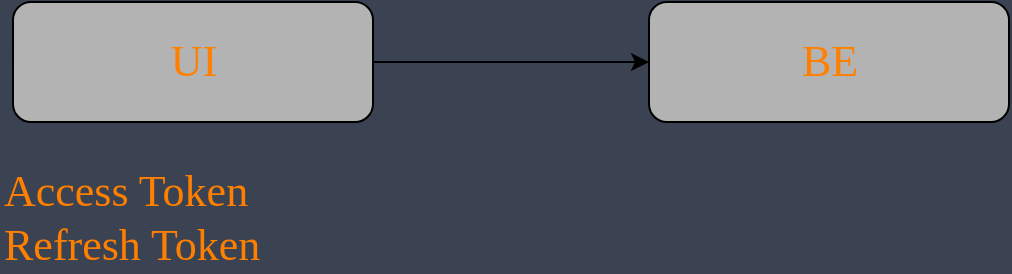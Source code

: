 <mxfile version="15.5.9" pages="3"><diagram id="sh8bH4bCvbNO4AXh0Kaa" name="classic"><mxGraphModel dx="1115" dy="522" grid="0" gridSize="10" guides="1" tooltips="1" connect="1" arrows="1" fold="1" page="1" pageScale="1" pageWidth="850" pageHeight="1100" background="#3B4252" math="0" shadow="0"><root><mxCell id="0"/><mxCell id="1" parent="0"/><mxCell id="036kNuDqbhfOP0_QPj2k-2" style="edgeStyle=orthogonalEdgeStyle;rounded=0;orthogonalLoop=1;jettySize=auto;html=1;fontSize=22;fontColor=#FF8000;" edge="1" parent="1" source="JZ7OCDjBFoYSPW4MEOY6-1" target="036kNuDqbhfOP0_QPj2k-1"><mxGeometry relative="1" as="geometry"/></mxCell><mxCell id="JZ7OCDjBFoYSPW4MEOY6-1" value="UI" style="rounded=1;whiteSpace=wrap;html=1;fontFamily=HaskLig;fontSource=https%3A%2F%2Ffonts.googleapis.com%2Fcss%3Ffamily%3DHaskLig;fontSize=22;fontStyle=0;fillColor=#B3B3B3;fontColor=#FF8000;" parent="1" vertex="1"><mxGeometry x="179.5" y="249" width="180" height="60" as="geometry"/></mxCell><mxCell id="036kNuDqbhfOP0_QPj2k-1" value="BE" style="rounded=1;whiteSpace=wrap;html=1;fontFamily=HaskLig;fontSource=https%3A%2F%2Ffonts.googleapis.com%2Fcss%3Ffamily%3DHaskLig;fontSize=22;fontStyle=0;fillColor=#B3B3B3;fontColor=#FF8000;" vertex="1" parent="1"><mxGeometry x="497.5" y="249" width="180" height="60" as="geometry"/></mxCell><mxCell id="036kNuDqbhfOP0_QPj2k-3" value="&lt;div align=&quot;left&quot;&gt;Access Token&lt;br&gt;Refresh Token&lt;/div&gt;" style="text;html=1;strokeColor=none;fillColor=none;align=left;verticalAlign=middle;whiteSpace=wrap;rounded=0;fontSize=22;fontColor=#FF8000;fontFamily=HaskLig;fontSource=https%3A%2F%2Ffonts.googleapis.com%2Fcss%3Ffamily%3DHaskLig;" vertex="1" parent="1"><mxGeometry x="173" y="330" width="193" height="54" as="geometry"/></mxCell></root></mxGraphModel></diagram><diagram name="bff" id="_YjRc0KNkqjSxvgsfL58"><mxGraphModel dx="1271" dy="521" grid="0" gridSize="10" guides="1" tooltips="1" connect="1" arrows="1" fold="1" page="1" pageScale="1" pageWidth="850" pageHeight="1100" background="#3B4252" math="0" shadow="0"><root><mxCell id="V2G4n1OccNVJLMpR5i5z-0"/><mxCell id="V2G4n1OccNVJLMpR5i5z-1" parent="V2G4n1OccNVJLMpR5i5z-0"/><mxCell id="V2G4n1OccNVJLMpR5i5z-2" style="edgeStyle=orthogonalEdgeStyle;rounded=0;orthogonalLoop=1;jettySize=auto;html=1;fontSize=22;fontColor=#FF8000;" edge="1" parent="V2G4n1OccNVJLMpR5i5z-1" source="V2G4n1OccNVJLMpR5i5z-3" target="V2G4n1OccNVJLMpR5i5z-4"><mxGeometry relative="1" as="geometry"/></mxCell><mxCell id="_e-kTudMmkY8YswhpkdY-0" style="edgeStyle=orthogonalEdgeStyle;rounded=0;orthogonalLoop=1;jettySize=auto;html=1;entryX=0;entryY=0.75;entryDx=0;entryDy=0;fontFamily=HaskLig;fontSource=https%3A%2F%2Ffonts.googleapis.com%2Fcss%3Ffamily%3DHaskLig;fontSize=22;fontColor=#FF8000;exitX=1;exitY=0.75;exitDx=0;exitDy=0;" edge="1" parent="V2G4n1OccNVJLMpR5i5z-1" source="V2G4n1OccNVJLMpR5i5z-3" target="V2G4n1OccNVJLMpR5i5z-4"><mxGeometry relative="1" as="geometry"><Array as="points"/></mxGeometry></mxCell><mxCell id="V2G4n1OccNVJLMpR5i5z-3" value="UI" style="rounded=1;whiteSpace=wrap;html=1;fontFamily=HaskLig;fontSource=https%3A%2F%2Ffonts.googleapis.com%2Fcss%3Ffamily%3DHaskLig;fontSize=22;fontStyle=0;fillColor=#B3B3B3;fontColor=#FF8000;" vertex="1" parent="V2G4n1OccNVJLMpR5i5z-1"><mxGeometry x="37" y="221" width="180" height="60" as="geometry"/></mxCell><mxCell id="Z2NctoJ6C_J-maykT0EI-1" style="edgeStyle=orthogonalEdgeStyle;rounded=0;orthogonalLoop=1;jettySize=auto;html=1;entryX=0;entryY=0.5;entryDx=0;entryDy=0;fontFamily=HaskLig;fontSource=https%3A%2F%2Ffonts.googleapis.com%2Fcss%3Ffamily%3DHaskLig;fontSize=22;fontColor=#FF8000;" edge="1" parent="V2G4n1OccNVJLMpR5i5z-1" source="V2G4n1OccNVJLMpR5i5z-4" target="Z2NctoJ6C_J-maykT0EI-0"><mxGeometry relative="1" as="geometry"/></mxCell><mxCell id="V2G4n1OccNVJLMpR5i5z-4" value="BFF" style="rounded=1;whiteSpace=wrap;html=1;fontFamily=HaskLig;fontSource=https%3A%2F%2Ffonts.googleapis.com%2Fcss%3Ffamily%3DHaskLig;fontSize=22;fontStyle=0;fillColor=#B3B3B3;fontColor=#FF8000;" vertex="1" parent="V2G4n1OccNVJLMpR5i5z-1"><mxGeometry x="355" y="221" width="180" height="60" as="geometry"/></mxCell><mxCell id="V2G4n1OccNVJLMpR5i5z-5" value="token" style="text;html=1;strokeColor=none;fillColor=none;align=left;verticalAlign=middle;whiteSpace=wrap;rounded=0;fontSize=22;fontColor=#FF8000;fontFamily=HaskLig;fontSource=https%3A%2F%2Ffonts.googleapis.com%2Fcss%3Ffamily%3DHaskLig;" vertex="1" parent="V2G4n1OccNVJLMpR5i5z-1"><mxGeometry x="30.5" y="309" width="193" height="22" as="geometry"/></mxCell><mxCell id="Z2NctoJ6C_J-maykT0EI-0" value="BE" style="rounded=1;whiteSpace=wrap;html=1;fontFamily=HaskLig;fontSource=https%3A%2F%2Ffonts.googleapis.com%2Fcss%3Ffamily%3DHaskLig;fontSize=22;fontStyle=0;fillColor=#B3B3B3;fontColor=#FF8000;" vertex="1" parent="V2G4n1OccNVJLMpR5i5z-1"><mxGeometry x="655" y="221" width="180" height="60" as="geometry"/></mxCell><mxCell id="Z2NctoJ6C_J-maykT0EI-2" value="&lt;div align=&quot;left&quot;&gt;token:&lt;br&gt;&amp;nbsp; Access Token&lt;br&gt;&amp;nbsp; Refresh Token&lt;/div&gt;" style="text;html=1;strokeColor=none;fillColor=none;align=left;verticalAlign=middle;whiteSpace=wrap;rounded=0;fontSize=22;fontColor=#FF8000;fontFamily=HaskLig;fontSource=https%3A%2F%2Ffonts.googleapis.com%2Fcss%3Ffamily%3DHaskLig;" vertex="1" parent="V2G4n1OccNVJLMpR5i5z-1"><mxGeometry x="355" y="309" width="234" height="81" as="geometry"/></mxCell><mxCell id="Z2NctoJ6C_J-maykT0EI-4" value="token" style="text;html=1;strokeColor=none;fillColor=none;align=left;verticalAlign=middle;whiteSpace=wrap;rounded=0;fontSize=22;fontColor=#FF8000;fontFamily=HaskLig;fontSource=https%3A%2F%2Ffonts.googleapis.com%2Fcss%3Ffamily%3DHaskLig;" vertex="1" parent="V2G4n1OccNVJLMpR5i5z-1"><mxGeometry x="246" y="219" width="80.5" height="22" as="geometry"/></mxCell><mxCell id="Z2NctoJ6C_J-maykT0EI-5" value="AT" style="text;html=1;strokeColor=none;fillColor=none;align=center;verticalAlign=middle;whiteSpace=wrap;rounded=0;fontSize=22;fontColor=#FF8000;fontFamily=HaskLig;fontSource=https%3A%2F%2Ffonts.googleapis.com%2Fcss%3Ffamily%3DHaskLig;" vertex="1" parent="V2G4n1OccNVJLMpR5i5z-1"><mxGeometry x="555" y="219" width="80.5" height="22" as="geometry"/></mxCell></root></mxGraphModel></diagram><diagram name="API Gw" id="54iwuE8whJRigWzfApRN"><mxGraphModel dx="1271" dy="521" grid="0" gridSize="10" guides="1" tooltips="1" connect="1" arrows="1" fold="1" page="1" pageScale="1" pageWidth="850" pageHeight="1100" background="#3B4252" math="0" shadow="0"><root><mxCell id="-9m4yFnuBZpoHQeQjPl--0"/><mxCell id="-9m4yFnuBZpoHQeQjPl--1" parent="-9m4yFnuBZpoHQeQjPl--0"/><mxCell id="-9m4yFnuBZpoHQeQjPl--2" style="edgeStyle=orthogonalEdgeStyle;rounded=0;orthogonalLoop=1;jettySize=auto;html=1;fontSize=22;fontColor=#FF8000;" edge="1" parent="-9m4yFnuBZpoHQeQjPl--1" source="-9m4yFnuBZpoHQeQjPl--3" target="-9m4yFnuBZpoHQeQjPl--5"><mxGeometry relative="1" as="geometry"/></mxCell><mxCell id="-9m4yFnuBZpoHQeQjPl--3" value="UI" style="rounded=1;whiteSpace=wrap;html=1;fontFamily=HaskLig;fontSource=https%3A%2F%2Ffonts.googleapis.com%2Fcss%3Ffamily%3DHaskLig;fontSize=22;fontStyle=0;fillColor=#B3B3B3;fontColor=#FF8000;" vertex="1" parent="-9m4yFnuBZpoHQeQjPl--1"><mxGeometry x="28" y="145" width="180" height="60" as="geometry"/></mxCell><mxCell id="-9m4yFnuBZpoHQeQjPl--4" style="edgeStyle=orthogonalEdgeStyle;rounded=0;orthogonalLoop=1;jettySize=auto;html=1;entryX=0;entryY=0.5;entryDx=0;entryDy=0;fontFamily=HaskLig;fontSource=https%3A%2F%2Ffonts.googleapis.com%2Fcss%3Ffamily%3DHaskLig;fontSize=22;fontColor=#FF8000;" edge="1" parent="-9m4yFnuBZpoHQeQjPl--1" source="-9m4yFnuBZpoHQeQjPl--5" target="-9m4yFnuBZpoHQeQjPl--7"><mxGeometry relative="1" as="geometry"/></mxCell><mxCell id="-9m4yFnuBZpoHQeQjPl--12" style="edgeStyle=orthogonalEdgeStyle;rounded=0;orthogonalLoop=1;jettySize=auto;html=1;entryX=0.5;entryY=0;entryDx=0;entryDy=0;fontFamily=HaskLig;fontSource=https%3A%2F%2Ffonts.googleapis.com%2Fcss%3Ffamily%3DHaskLig;fontSize=22;fontColor=#FF8000;" edge="1" parent="-9m4yFnuBZpoHQeQjPl--1" source="-9m4yFnuBZpoHQeQjPl--5" target="-9m4yFnuBZpoHQeQjPl--11"><mxGeometry relative="1" as="geometry"/></mxCell><mxCell id="-9m4yFnuBZpoHQeQjPl--5" value="API Gw" style="rounded=1;whiteSpace=wrap;html=1;fontFamily=HaskLig;fontSource=https%3A%2F%2Ffonts.googleapis.com%2Fcss%3Ffamily%3DHaskLig;fontSize=22;fontStyle=0;fillColor=#B3B3B3;fontColor=#FF8000;" vertex="1" parent="-9m4yFnuBZpoHQeQjPl--1"><mxGeometry x="346" y="145" width="180" height="60" as="geometry"/></mxCell><mxCell id="-9m4yFnuBZpoHQeQjPl--6" value="token" style="text;html=1;strokeColor=none;fillColor=none;align=left;verticalAlign=middle;whiteSpace=wrap;rounded=0;fontSize=22;fontColor=#FF8000;fontFamily=HaskLig;fontSource=https%3A%2F%2Ffonts.googleapis.com%2Fcss%3Ffamily%3DHaskLig;" vertex="1" parent="-9m4yFnuBZpoHQeQjPl--1"><mxGeometry x="21.5" y="233" width="193" height="22" as="geometry"/></mxCell><mxCell id="-9m4yFnuBZpoHQeQjPl--7" value="BE" style="rounded=1;whiteSpace=wrap;html=1;fontFamily=HaskLig;fontSource=https%3A%2F%2Ffonts.googleapis.com%2Fcss%3Ffamily%3DHaskLig;fontSize=22;fontStyle=0;fillColor=#B3B3B3;fontColor=#FF8000;" vertex="1" parent="-9m4yFnuBZpoHQeQjPl--1"><mxGeometry x="646" y="145" width="180" height="60" as="geometry"/></mxCell><mxCell id="-9m4yFnuBZpoHQeQjPl--8" value="&lt;div align=&quot;left&quot;&gt;token:&lt;br&gt;&amp;nbsp; Access Token&lt;br&gt;&amp;nbsp; Refresh Token&lt;/div&gt;" style="text;html=1;strokeColor=none;fillColor=none;align=left;verticalAlign=middle;whiteSpace=wrap;rounded=0;fontSize=22;fontColor=#FF8000;fontFamily=HaskLig;fontSource=https%3A%2F%2Ffonts.googleapis.com%2Fcss%3Ffamily%3DHaskLig;" vertex="1" parent="-9m4yFnuBZpoHQeQjPl--1"><mxGeometry x="346" y="452" width="234" height="81" as="geometry"/></mxCell><mxCell id="-9m4yFnuBZpoHQeQjPl--9" value="token" style="text;html=1;strokeColor=none;fillColor=none;align=left;verticalAlign=middle;whiteSpace=wrap;rounded=0;fontSize=22;fontColor=#FF8000;fontFamily=HaskLig;fontSource=https%3A%2F%2Ffonts.googleapis.com%2Fcss%3Ffamily%3DHaskLig;" vertex="1" parent="-9m4yFnuBZpoHQeQjPl--1"><mxGeometry x="237" y="143" width="80.5" height="22" as="geometry"/></mxCell><mxCell id="-9m4yFnuBZpoHQeQjPl--10" value="AT" style="text;html=1;strokeColor=none;fillColor=none;align=center;verticalAlign=middle;whiteSpace=wrap;rounded=0;fontSize=22;fontColor=#FF8000;fontFamily=HaskLig;fontSource=https%3A%2F%2Ffonts.googleapis.com%2Fcss%3Ffamily%3DHaskLig;" vertex="1" parent="-9m4yFnuBZpoHQeQjPl--1"><mxGeometry x="546" y="143" width="80.5" height="22" as="geometry"/></mxCell><mxCell id="-9m4yFnuBZpoHQeQjPl--11" value="BFF" style="rounded=1;whiteSpace=wrap;html=1;fontFamily=HaskLig;fontSource=https%3A%2F%2Ffonts.googleapis.com%2Fcss%3Ffamily%3DHaskLig;fontSize=22;fontStyle=0;fillColor=#B3B3B3;fontColor=#FF8000;" vertex="1" parent="-9m4yFnuBZpoHQeQjPl--1"><mxGeometry x="346" y="360" width="180" height="60" as="geometry"/></mxCell><mxCell id="-9m4yFnuBZpoHQeQjPl--13" value="&amp;nbsp;&amp;nbsp;&amp;nbsp;&amp;nbsp;&amp;nbsp; |&lt;br&gt;token v" style="text;html=1;strokeColor=none;fillColor=none;align=left;verticalAlign=middle;whiteSpace=wrap;rounded=0;fontSize=22;fontColor=#FF8000;fontFamily=HaskLig;fontSource=https%3A%2F%2Ffonts.googleapis.com%2Fcss%3Ffamily%3DHaskLig;" vertex="1" parent="-9m4yFnuBZpoHQeQjPl--1"><mxGeometry x="321" y="272" width="101.5" height="22" as="geometry"/></mxCell><mxCell id="-9m4yFnuBZpoHQeQjPl--14" value="^ AT&lt;br&gt;|" style="text;html=1;strokeColor=none;fillColor=none;align=left;verticalAlign=middle;whiteSpace=wrap;rounded=0;fontSize=22;fontColor=#FF8000;fontFamily=HaskLig;fontSource=https%3A%2F%2Ffonts.googleapis.com%2Fcss%3Ffamily%3DHaskLig;" vertex="1" parent="-9m4yFnuBZpoHQeQjPl--1"><mxGeometry x="451" y="272" width="148" height="22" as="geometry"/></mxCell></root></mxGraphModel></diagram></mxfile>